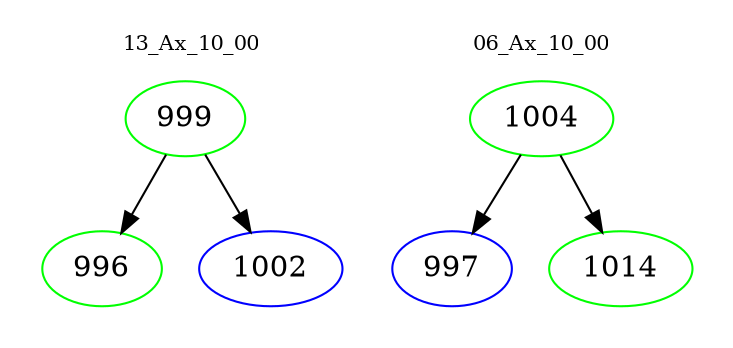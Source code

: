 digraph{
subgraph cluster_0 {
color = white
label = "13_Ax_10_00";
fontsize=10;
T0_999 [label="999", color="green"]
T0_999 -> T0_996 [color="black"]
T0_996 [label="996", color="green"]
T0_999 -> T0_1002 [color="black"]
T0_1002 [label="1002", color="blue"]
}
subgraph cluster_1 {
color = white
label = "06_Ax_10_00";
fontsize=10;
T1_1004 [label="1004", color="green"]
T1_1004 -> T1_997 [color="black"]
T1_997 [label="997", color="blue"]
T1_1004 -> T1_1014 [color="black"]
T1_1014 [label="1014", color="green"]
}
}
